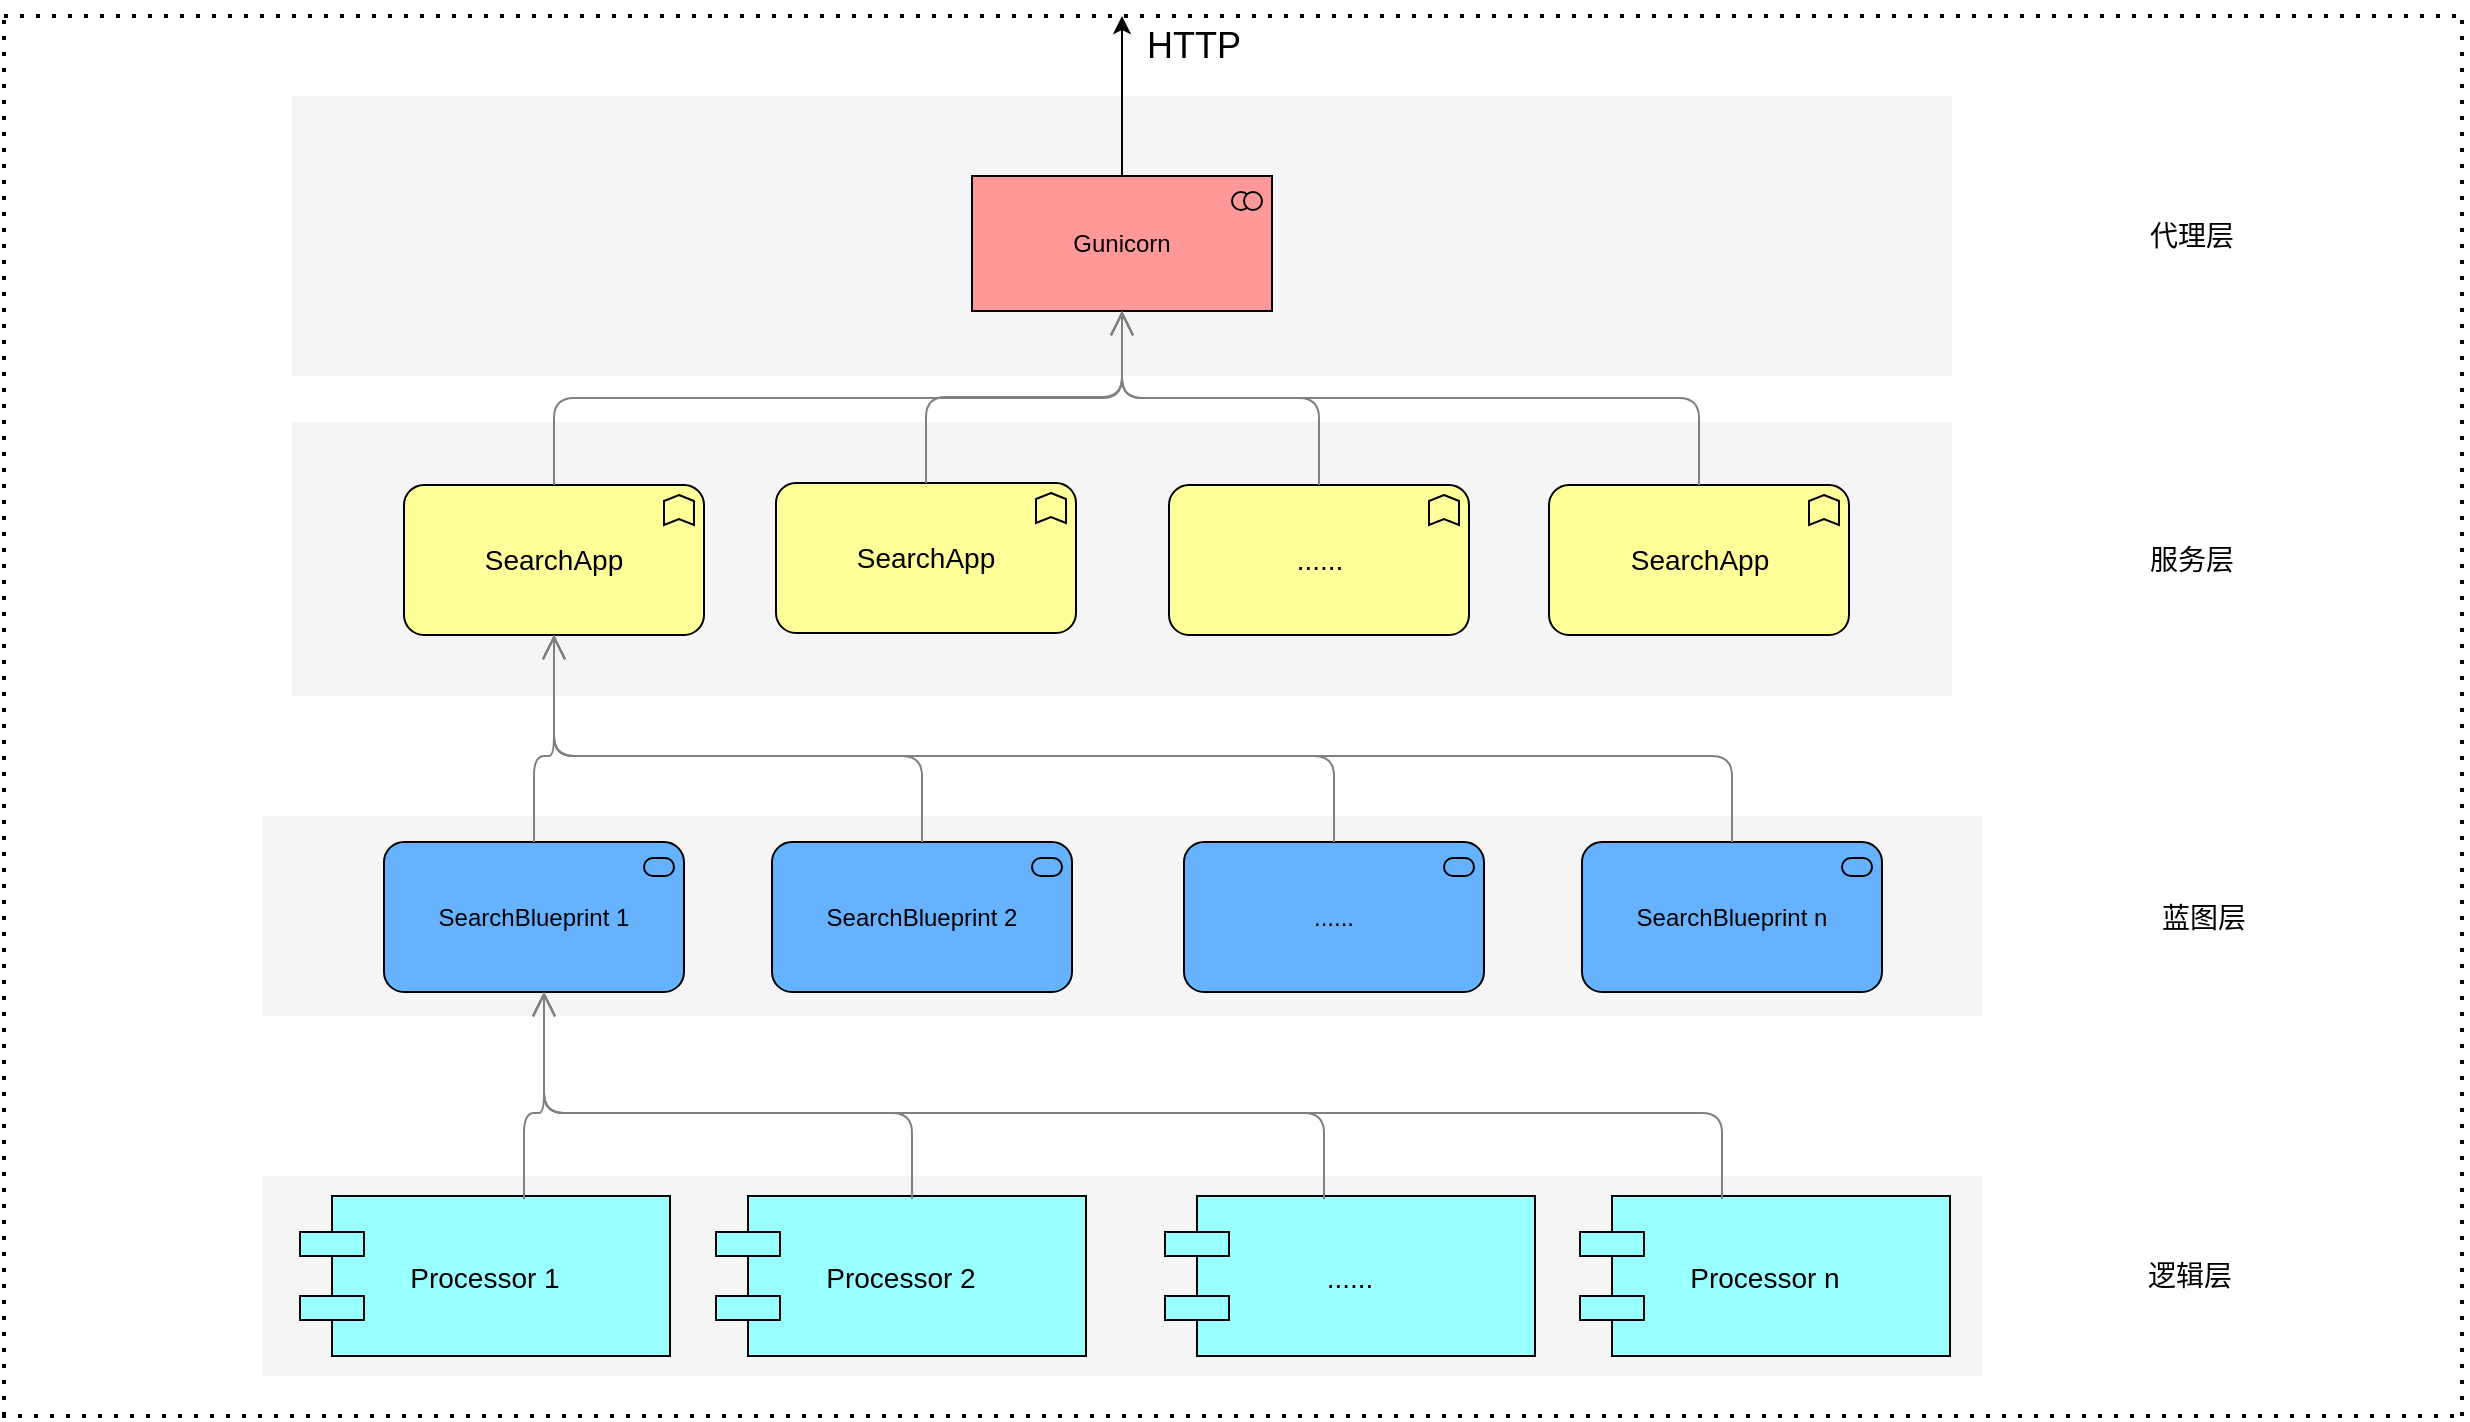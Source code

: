<mxfile version="14.2.9" type="github">
  <diagram id="6I0OCvxSQrVGMHxT2VVA" name="Page-1">
    <mxGraphModel dx="2066" dy="1163" grid="1" gridSize="10" guides="1" tooltips="1" connect="1" arrows="1" fold="1" page="1" pageScale="1" pageWidth="850" pageHeight="1100" math="0" shadow="0">
      <root>
        <mxCell id="0" />
        <mxCell id="1" parent="0" />
        <mxCell id="dKdSaXE48SgPbhcamS2K-31" value="" style="whiteSpace=wrap;html=1;strokeColor=none;strokeWidth=1;fillColor=#f5f5f5;fontSize=14;" parent="1" vertex="1">
          <mxGeometry x="409" y="750" width="860" height="100" as="geometry" />
        </mxCell>
        <mxCell id="dKdSaXE48SgPbhcamS2K-32" value="" style="whiteSpace=wrap;html=1;strokeColor=none;strokeWidth=1;fillColor=#f5f5f5;fontSize=14;" parent="1" vertex="1">
          <mxGeometry x="424" y="373" width="830" height="137" as="geometry" />
        </mxCell>
        <mxCell id="dKdSaXE48SgPbhcamS2K-47" value="Processor 1" style="shape=component;align=center;fillColor=#99ffff;gradientColor=none;fontSize=14;" parent="1" vertex="1">
          <mxGeometry x="428" y="760" width="185" height="80" as="geometry" />
        </mxCell>
        <mxCell id="dKdSaXE48SgPbhcamS2K-49" value="Processor 2" style="shape=component;align=center;fillColor=#99ffff;gradientColor=none;fontSize=14;" parent="1" vertex="1">
          <mxGeometry x="636" y="760" width="185" height="80" as="geometry" />
        </mxCell>
        <mxCell id="dKdSaXE48SgPbhcamS2K-51" value="......" style="shape=component;align=center;fillColor=#99ffff;gradientColor=none;fontSize=14;" parent="1" vertex="1">
          <mxGeometry x="860.5" y="760" width="185" height="80" as="geometry" />
        </mxCell>
        <mxCell id="dKdSaXE48SgPbhcamS2K-53" value="Processor n" style="shape=component;align=center;fillColor=#99ffff;gradientColor=none;fontSize=14;" parent="1" vertex="1">
          <mxGeometry x="1068" y="760" width="185" height="80" as="geometry" />
        </mxCell>
        <mxCell id="dKdSaXE48SgPbhcamS2K-54" value="SearchApp" style="html=1;whiteSpace=wrap;fillColor=#ffff99;shape=mxgraph.archimate3.application;appType=func;archiType=rounded;fontSize=14;" parent="1" vertex="1">
          <mxGeometry x="480" y="404.5" width="150" height="75" as="geometry" />
        </mxCell>
        <mxCell id="dKdSaXE48SgPbhcamS2K-59" value="逻辑层" style="text;html=1;strokeColor=none;fillColor=none;align=center;verticalAlign=middle;whiteSpace=wrap;fontSize=14;" parent="1" vertex="1">
          <mxGeometry x="1253" y="790" width="240" height="20" as="geometry" />
        </mxCell>
        <mxCell id="dKdSaXE48SgPbhcamS2K-60" value="服务层" style="text;html=1;strokeColor=none;fillColor=none;align=center;verticalAlign=middle;whiteSpace=wrap;fontSize=14;" parent="1" vertex="1">
          <mxGeometry x="1254" y="431.5" width="240" height="20" as="geometry" />
        </mxCell>
        <mxCell id="_qcQWL1i_tCUkJWsPMVe-4" value="SearchApp" style="html=1;whiteSpace=wrap;fillColor=#ffff99;shape=mxgraph.archimate3.application;appType=func;archiType=rounded;fontSize=14;" vertex="1" parent="1">
          <mxGeometry x="666" y="403.5" width="150" height="75" as="geometry" />
        </mxCell>
        <mxCell id="_qcQWL1i_tCUkJWsPMVe-5" value="SearchApp" style="html=1;whiteSpace=wrap;fillColor=#ffff99;shape=mxgraph.archimate3.application;appType=func;archiType=rounded;fontSize=14;" vertex="1" parent="1">
          <mxGeometry x="1052.5" y="404.5" width="150" height="75" as="geometry" />
        </mxCell>
        <mxCell id="_qcQWL1i_tCUkJWsPMVe-6" value="" style="whiteSpace=wrap;html=1;strokeColor=none;strokeWidth=1;fillColor=#f5f5f5;fontSize=14;" vertex="1" parent="1">
          <mxGeometry x="424" y="210" width="830" height="140" as="geometry" />
        </mxCell>
        <mxCell id="_qcQWL1i_tCUkJWsPMVe-20" style="edgeStyle=orthogonalEdgeStyle;rounded=0;orthogonalLoop=1;jettySize=auto;html=1;" edge="1" parent="1" source="_qcQWL1i_tCUkJWsPMVe-7">
          <mxGeometry relative="1" as="geometry">
            <mxPoint x="839" y="170" as="targetPoint" />
          </mxGeometry>
        </mxCell>
        <mxCell id="_qcQWL1i_tCUkJWsPMVe-7" value="Gunicorn" style="html=1;outlineConnect=0;whiteSpace=wrap;fillColor=#FF9999;shape=mxgraph.archimate3.application;appType=collab;archiType=square;" vertex="1" parent="1">
          <mxGeometry x="764" y="250" width="150" height="67.5" as="geometry" />
        </mxCell>
        <mxCell id="_qcQWL1i_tCUkJWsPMVe-10" style="edgeStyle=elbowEdgeStyle;rounded=1;elbow=vertical;html=1;startSize=10;endArrow=open;endFill=0;endSize=10;jettySize=auto;orthogonalLoop=1;strokeColor=#808080;fontSize=14;exitX=0.5;exitY=0;exitDx=0;exitDy=0;exitPerimeter=0;entryX=0.5;entryY=1;entryDx=0;entryDy=0;entryPerimeter=0;" edge="1" parent="1" source="dKdSaXE48SgPbhcamS2K-54" target="_qcQWL1i_tCUkJWsPMVe-7">
          <mxGeometry relative="1" as="geometry">
            <mxPoint x="594" y="393" as="sourcePoint" />
            <mxPoint x="677.5" y="308" as="targetPoint" />
          </mxGeometry>
        </mxCell>
        <mxCell id="_qcQWL1i_tCUkJWsPMVe-12" style="edgeStyle=elbowEdgeStyle;rounded=1;elbow=vertical;html=1;startSize=10;endArrow=open;endFill=0;endSize=10;jettySize=auto;orthogonalLoop=1;strokeColor=#808080;fontSize=14;entryX=0.5;entryY=1;entryDx=0;entryDy=0;entryPerimeter=0;exitX=0.5;exitY=0;exitDx=0;exitDy=0;exitPerimeter=0;" edge="1" parent="1" source="_qcQWL1i_tCUkJWsPMVe-4" target="_qcQWL1i_tCUkJWsPMVe-7">
          <mxGeometry relative="1" as="geometry">
            <mxPoint x="848.5" y="405" as="sourcePoint" />
            <mxPoint x="724" y="320" as="targetPoint" />
          </mxGeometry>
        </mxCell>
        <mxCell id="_qcQWL1i_tCUkJWsPMVe-13" style="edgeStyle=elbowEdgeStyle;rounded=1;elbow=vertical;html=1;startSize=10;endArrow=open;endFill=0;endSize=10;jettySize=auto;orthogonalLoop=1;strokeColor=#808080;fontSize=14;exitX=0.5;exitY=0;exitDx=0;exitDy=0;exitPerimeter=0;" edge="1" parent="1" source="_qcQWL1i_tCUkJWsPMVe-5" target="_qcQWL1i_tCUkJWsPMVe-7">
          <mxGeometry relative="1" as="geometry">
            <mxPoint x="1098.5" y="385" as="sourcePoint" />
            <mxPoint x="974" y="300" as="targetPoint" />
          </mxGeometry>
        </mxCell>
        <mxCell id="_qcQWL1i_tCUkJWsPMVe-14" value="代理层" style="text;html=1;strokeColor=none;fillColor=none;align=center;verticalAlign=middle;whiteSpace=wrap;fontSize=14;" vertex="1" parent="1">
          <mxGeometry x="1254" y="270" width="240" height="20" as="geometry" />
        </mxCell>
        <mxCell id="_qcQWL1i_tCUkJWsPMVe-15" value="" style="endArrow=none;dashed=1;html=1;dashPattern=1 3;strokeWidth=2;" edge="1" parent="1">
          <mxGeometry width="50" height="50" relative="1" as="geometry">
            <mxPoint x="280" y="870" as="sourcePoint" />
            <mxPoint x="280" y="170" as="targetPoint" />
          </mxGeometry>
        </mxCell>
        <mxCell id="_qcQWL1i_tCUkJWsPMVe-17" value="" style="endArrow=none;dashed=1;html=1;dashPattern=1 3;strokeWidth=2;" edge="1" parent="1">
          <mxGeometry width="50" height="50" relative="1" as="geometry">
            <mxPoint x="1509" y="870" as="sourcePoint" />
            <mxPoint x="1509" y="170.5" as="targetPoint" />
          </mxGeometry>
        </mxCell>
        <mxCell id="_qcQWL1i_tCUkJWsPMVe-18" value="" style="endArrow=none;dashed=1;html=1;dashPattern=1 3;strokeWidth=2;" edge="1" parent="1">
          <mxGeometry width="50" height="50" relative="1" as="geometry">
            <mxPoint x="280" y="170" as="sourcePoint" />
            <mxPoint x="1510" y="170" as="targetPoint" />
          </mxGeometry>
        </mxCell>
        <mxCell id="_qcQWL1i_tCUkJWsPMVe-19" value="" style="endArrow=none;dashed=1;html=1;dashPattern=1 3;strokeWidth=2;" edge="1" parent="1">
          <mxGeometry width="50" height="50" relative="1" as="geometry">
            <mxPoint x="279" y="870" as="sourcePoint" />
            <mxPoint x="1509" y="870" as="targetPoint" />
          </mxGeometry>
        </mxCell>
        <mxCell id="_qcQWL1i_tCUkJWsPMVe-21" value="&lt;font style=&quot;font-size: 18px&quot;&gt;HTTP&lt;/font&gt;" style="text;html=1;strokeColor=none;fillColor=none;align=center;verticalAlign=middle;whiteSpace=wrap;rounded=0;" vertex="1" parent="1">
          <mxGeometry x="840" y="170" width="70" height="30" as="geometry" />
        </mxCell>
        <mxCell id="_qcQWL1i_tCUkJWsPMVe-22" value="" style="whiteSpace=wrap;html=1;strokeColor=none;strokeWidth=1;fillColor=#f5f5f5;fontSize=14;" vertex="1" parent="1">
          <mxGeometry x="409" y="570" width="860" height="100" as="geometry" />
        </mxCell>
        <mxCell id="_qcQWL1i_tCUkJWsPMVe-23" value="SearchBlueprint 1" style="html=1;outlineConnect=0;whiteSpace=wrap;fillColor=#66B2FF;shape=mxgraph.archimate3.application;appType=serv;archiType=rounded" vertex="1" parent="1">
          <mxGeometry x="470" y="583" width="150" height="75" as="geometry" />
        </mxCell>
        <mxCell id="_qcQWL1i_tCUkJWsPMVe-27" value="......" style="html=1;whiteSpace=wrap;fillColor=#ffff99;shape=mxgraph.archimate3.application;appType=func;archiType=rounded;fontSize=14;" vertex="1" parent="1">
          <mxGeometry x="862.5" y="404.5" width="150" height="75" as="geometry" />
        </mxCell>
        <mxCell id="_qcQWL1i_tCUkJWsPMVe-28" value="SearchBlueprint 2" style="html=1;outlineConnect=0;whiteSpace=wrap;fillColor=#66B2FF;shape=mxgraph.archimate3.application;appType=serv;archiType=rounded" vertex="1" parent="1">
          <mxGeometry x="664" y="583" width="150" height="75" as="geometry" />
        </mxCell>
        <mxCell id="_qcQWL1i_tCUkJWsPMVe-29" value="......" style="html=1;outlineConnect=0;whiteSpace=wrap;fillColor=#66B2FF;shape=mxgraph.archimate3.application;appType=serv;archiType=rounded" vertex="1" parent="1">
          <mxGeometry x="870" y="583" width="150" height="75" as="geometry" />
        </mxCell>
        <mxCell id="_qcQWL1i_tCUkJWsPMVe-30" value="SearchBlueprint n" style="html=1;outlineConnect=0;whiteSpace=wrap;fillColor=#66B2FF;shape=mxgraph.archimate3.application;appType=serv;archiType=rounded" vertex="1" parent="1">
          <mxGeometry x="1069" y="583" width="150" height="75" as="geometry" />
        </mxCell>
        <mxCell id="_qcQWL1i_tCUkJWsPMVe-31" style="edgeStyle=elbowEdgeStyle;rounded=1;elbow=vertical;html=1;startSize=10;endArrow=open;endFill=0;endSize=10;jettySize=auto;orthogonalLoop=1;strokeColor=#808080;fontSize=14;exitX=0.5;exitY=0;exitDx=0;exitDy=0;exitPerimeter=0;entryX=0.5;entryY=1;entryDx=0;entryDy=0;entryPerimeter=0;" edge="1" parent="1" source="_qcQWL1i_tCUkJWsPMVe-28" target="dKdSaXE48SgPbhcamS2K-54">
          <mxGeometry relative="1" as="geometry">
            <mxPoint x="555" y="593" as="sourcePoint" />
            <mxPoint x="599" y="490" as="targetPoint" />
            <Array as="points">
              <mxPoint x="700" y="540" />
              <mxPoint x="599" y="530" />
            </Array>
          </mxGeometry>
        </mxCell>
        <mxCell id="_qcQWL1i_tCUkJWsPMVe-32" style="edgeStyle=elbowEdgeStyle;rounded=1;elbow=vertical;html=1;startSize=10;endArrow=open;endFill=0;endSize=10;jettySize=auto;orthogonalLoop=1;strokeColor=#808080;fontSize=14;exitX=0.5;exitY=0;exitDx=0;exitDy=0;exitPerimeter=0;entryX=0.5;entryY=1;entryDx=0;entryDy=0;entryPerimeter=0;" edge="1" parent="1" source="_qcQWL1i_tCUkJWsPMVe-23" target="dKdSaXE48SgPbhcamS2K-54">
          <mxGeometry relative="1" as="geometry">
            <mxPoint x="749" y="593" as="sourcePoint" />
            <mxPoint x="590" y="470" as="targetPoint" />
            <Array as="points">
              <mxPoint x="609" y="540" />
            </Array>
          </mxGeometry>
        </mxCell>
        <mxCell id="_qcQWL1i_tCUkJWsPMVe-33" style="edgeStyle=elbowEdgeStyle;rounded=1;elbow=vertical;html=1;startSize=10;endArrow=open;endFill=0;endSize=10;jettySize=auto;orthogonalLoop=1;strokeColor=#808080;fontSize=14;exitX=0.5;exitY=0;exitDx=0;exitDy=0;exitPerimeter=0;entryX=0.5;entryY=1;entryDx=0;entryDy=0;entryPerimeter=0;" edge="1" parent="1" source="_qcQWL1i_tCUkJWsPMVe-29" target="dKdSaXE48SgPbhcamS2K-54">
          <mxGeometry relative="1" as="geometry">
            <mxPoint x="749" y="593" as="sourcePoint" />
            <mxPoint x="590" y="480" as="targetPoint" />
            <Array as="points">
              <mxPoint x="780" y="540" />
              <mxPoint x="710" y="550" />
              <mxPoint x="609" y="540" />
            </Array>
          </mxGeometry>
        </mxCell>
        <mxCell id="_qcQWL1i_tCUkJWsPMVe-34" style="edgeStyle=elbowEdgeStyle;rounded=1;elbow=vertical;html=1;startSize=10;endArrow=open;endFill=0;endSize=10;jettySize=auto;orthogonalLoop=1;strokeColor=#808080;fontSize=14;exitX=0.5;exitY=0;exitDx=0;exitDy=0;exitPerimeter=0;entryX=0.5;entryY=1;entryDx=0;entryDy=0;entryPerimeter=0;" edge="1" parent="1" source="_qcQWL1i_tCUkJWsPMVe-30" target="dKdSaXE48SgPbhcamS2K-54">
          <mxGeometry relative="1" as="geometry">
            <mxPoint x="955" y="593" as="sourcePoint" />
            <mxPoint x="590" y="480" as="targetPoint" />
            <Array as="points">
              <mxPoint x="760" y="540" />
              <mxPoint x="790" y="550" />
              <mxPoint x="720" y="560" />
              <mxPoint x="619" y="550" />
            </Array>
          </mxGeometry>
        </mxCell>
        <mxCell id="_qcQWL1i_tCUkJWsPMVe-35" value="蓝图层" style="text;html=1;strokeColor=none;fillColor=none;align=center;verticalAlign=middle;whiteSpace=wrap;fontSize=14;" vertex="1" parent="1">
          <mxGeometry x="1260" y="610.5" width="240" height="20" as="geometry" />
        </mxCell>
        <mxCell id="_qcQWL1i_tCUkJWsPMVe-40" style="edgeStyle=elbowEdgeStyle;rounded=1;elbow=vertical;html=1;startSize=10;endArrow=open;endFill=0;endSize=10;jettySize=auto;orthogonalLoop=1;strokeColor=#808080;fontSize=14;exitX=0.5;exitY=0;exitDx=0;exitDy=0;exitPerimeter=0;entryX=0.5;entryY=1;entryDx=0;entryDy=0;entryPerimeter=0;" edge="1" parent="1">
          <mxGeometry relative="1" as="geometry">
            <mxPoint x="734" y="761.5" as="sourcePoint" />
            <mxPoint x="550" y="658" as="targetPoint" />
            <Array as="points">
              <mxPoint x="695" y="718.5" />
              <mxPoint x="594" y="708.5" />
            </Array>
          </mxGeometry>
        </mxCell>
        <mxCell id="_qcQWL1i_tCUkJWsPMVe-41" style="edgeStyle=elbowEdgeStyle;rounded=1;elbow=vertical;html=1;startSize=10;endArrow=open;endFill=0;endSize=10;jettySize=auto;orthogonalLoop=1;strokeColor=#808080;fontSize=14;exitX=0.5;exitY=0;exitDx=0;exitDy=0;exitPerimeter=0;entryX=0.5;entryY=1;entryDx=0;entryDy=0;entryPerimeter=0;" edge="1" parent="1">
          <mxGeometry relative="1" as="geometry">
            <mxPoint x="540" y="761.5" as="sourcePoint" />
            <mxPoint x="550" y="658" as="targetPoint" />
            <Array as="points">
              <mxPoint x="604" y="718.5" />
            </Array>
          </mxGeometry>
        </mxCell>
        <mxCell id="_qcQWL1i_tCUkJWsPMVe-42" style="edgeStyle=elbowEdgeStyle;rounded=1;elbow=vertical;html=1;startSize=10;endArrow=open;endFill=0;endSize=10;jettySize=auto;orthogonalLoop=1;strokeColor=#808080;fontSize=14;exitX=0.5;exitY=0;exitDx=0;exitDy=0;exitPerimeter=0;entryX=0.5;entryY=1;entryDx=0;entryDy=0;entryPerimeter=0;" edge="1" parent="1">
          <mxGeometry relative="1" as="geometry">
            <mxPoint x="940" y="761.5" as="sourcePoint" />
            <mxPoint x="550" y="658" as="targetPoint" />
            <Array as="points">
              <mxPoint x="775" y="718.5" />
              <mxPoint x="705" y="728.5" />
              <mxPoint x="604" y="718.5" />
            </Array>
          </mxGeometry>
        </mxCell>
        <mxCell id="_qcQWL1i_tCUkJWsPMVe-43" style="edgeStyle=elbowEdgeStyle;rounded=1;elbow=vertical;html=1;startSize=10;endArrow=open;endFill=0;endSize=10;jettySize=auto;orthogonalLoop=1;strokeColor=#808080;fontSize=14;exitX=0.5;exitY=0;exitDx=0;exitDy=0;exitPerimeter=0;entryX=0.5;entryY=1;entryDx=0;entryDy=0;entryPerimeter=0;" edge="1" parent="1">
          <mxGeometry relative="1" as="geometry">
            <mxPoint x="1139" y="761.5" as="sourcePoint" />
            <mxPoint x="550" y="658" as="targetPoint" />
            <Array as="points">
              <mxPoint x="755" y="718.5" />
              <mxPoint x="785" y="728.5" />
              <mxPoint x="715" y="738.5" />
              <mxPoint x="614" y="728.5" />
            </Array>
          </mxGeometry>
        </mxCell>
        <mxCell id="_qcQWL1i_tCUkJWsPMVe-44" style="edgeStyle=elbowEdgeStyle;rounded=1;elbow=vertical;html=1;startSize=10;endArrow=open;endFill=0;endSize=10;jettySize=auto;orthogonalLoop=1;strokeColor=#808080;fontSize=14;" edge="1" parent="1" source="_qcQWL1i_tCUkJWsPMVe-27" target="_qcQWL1i_tCUkJWsPMVe-7">
          <mxGeometry relative="1" as="geometry">
            <mxPoint x="1137.5" y="414.5" as="sourcePoint" />
            <mxPoint x="849" y="327.5" as="targetPoint" />
          </mxGeometry>
        </mxCell>
      </root>
    </mxGraphModel>
  </diagram>
</mxfile>

